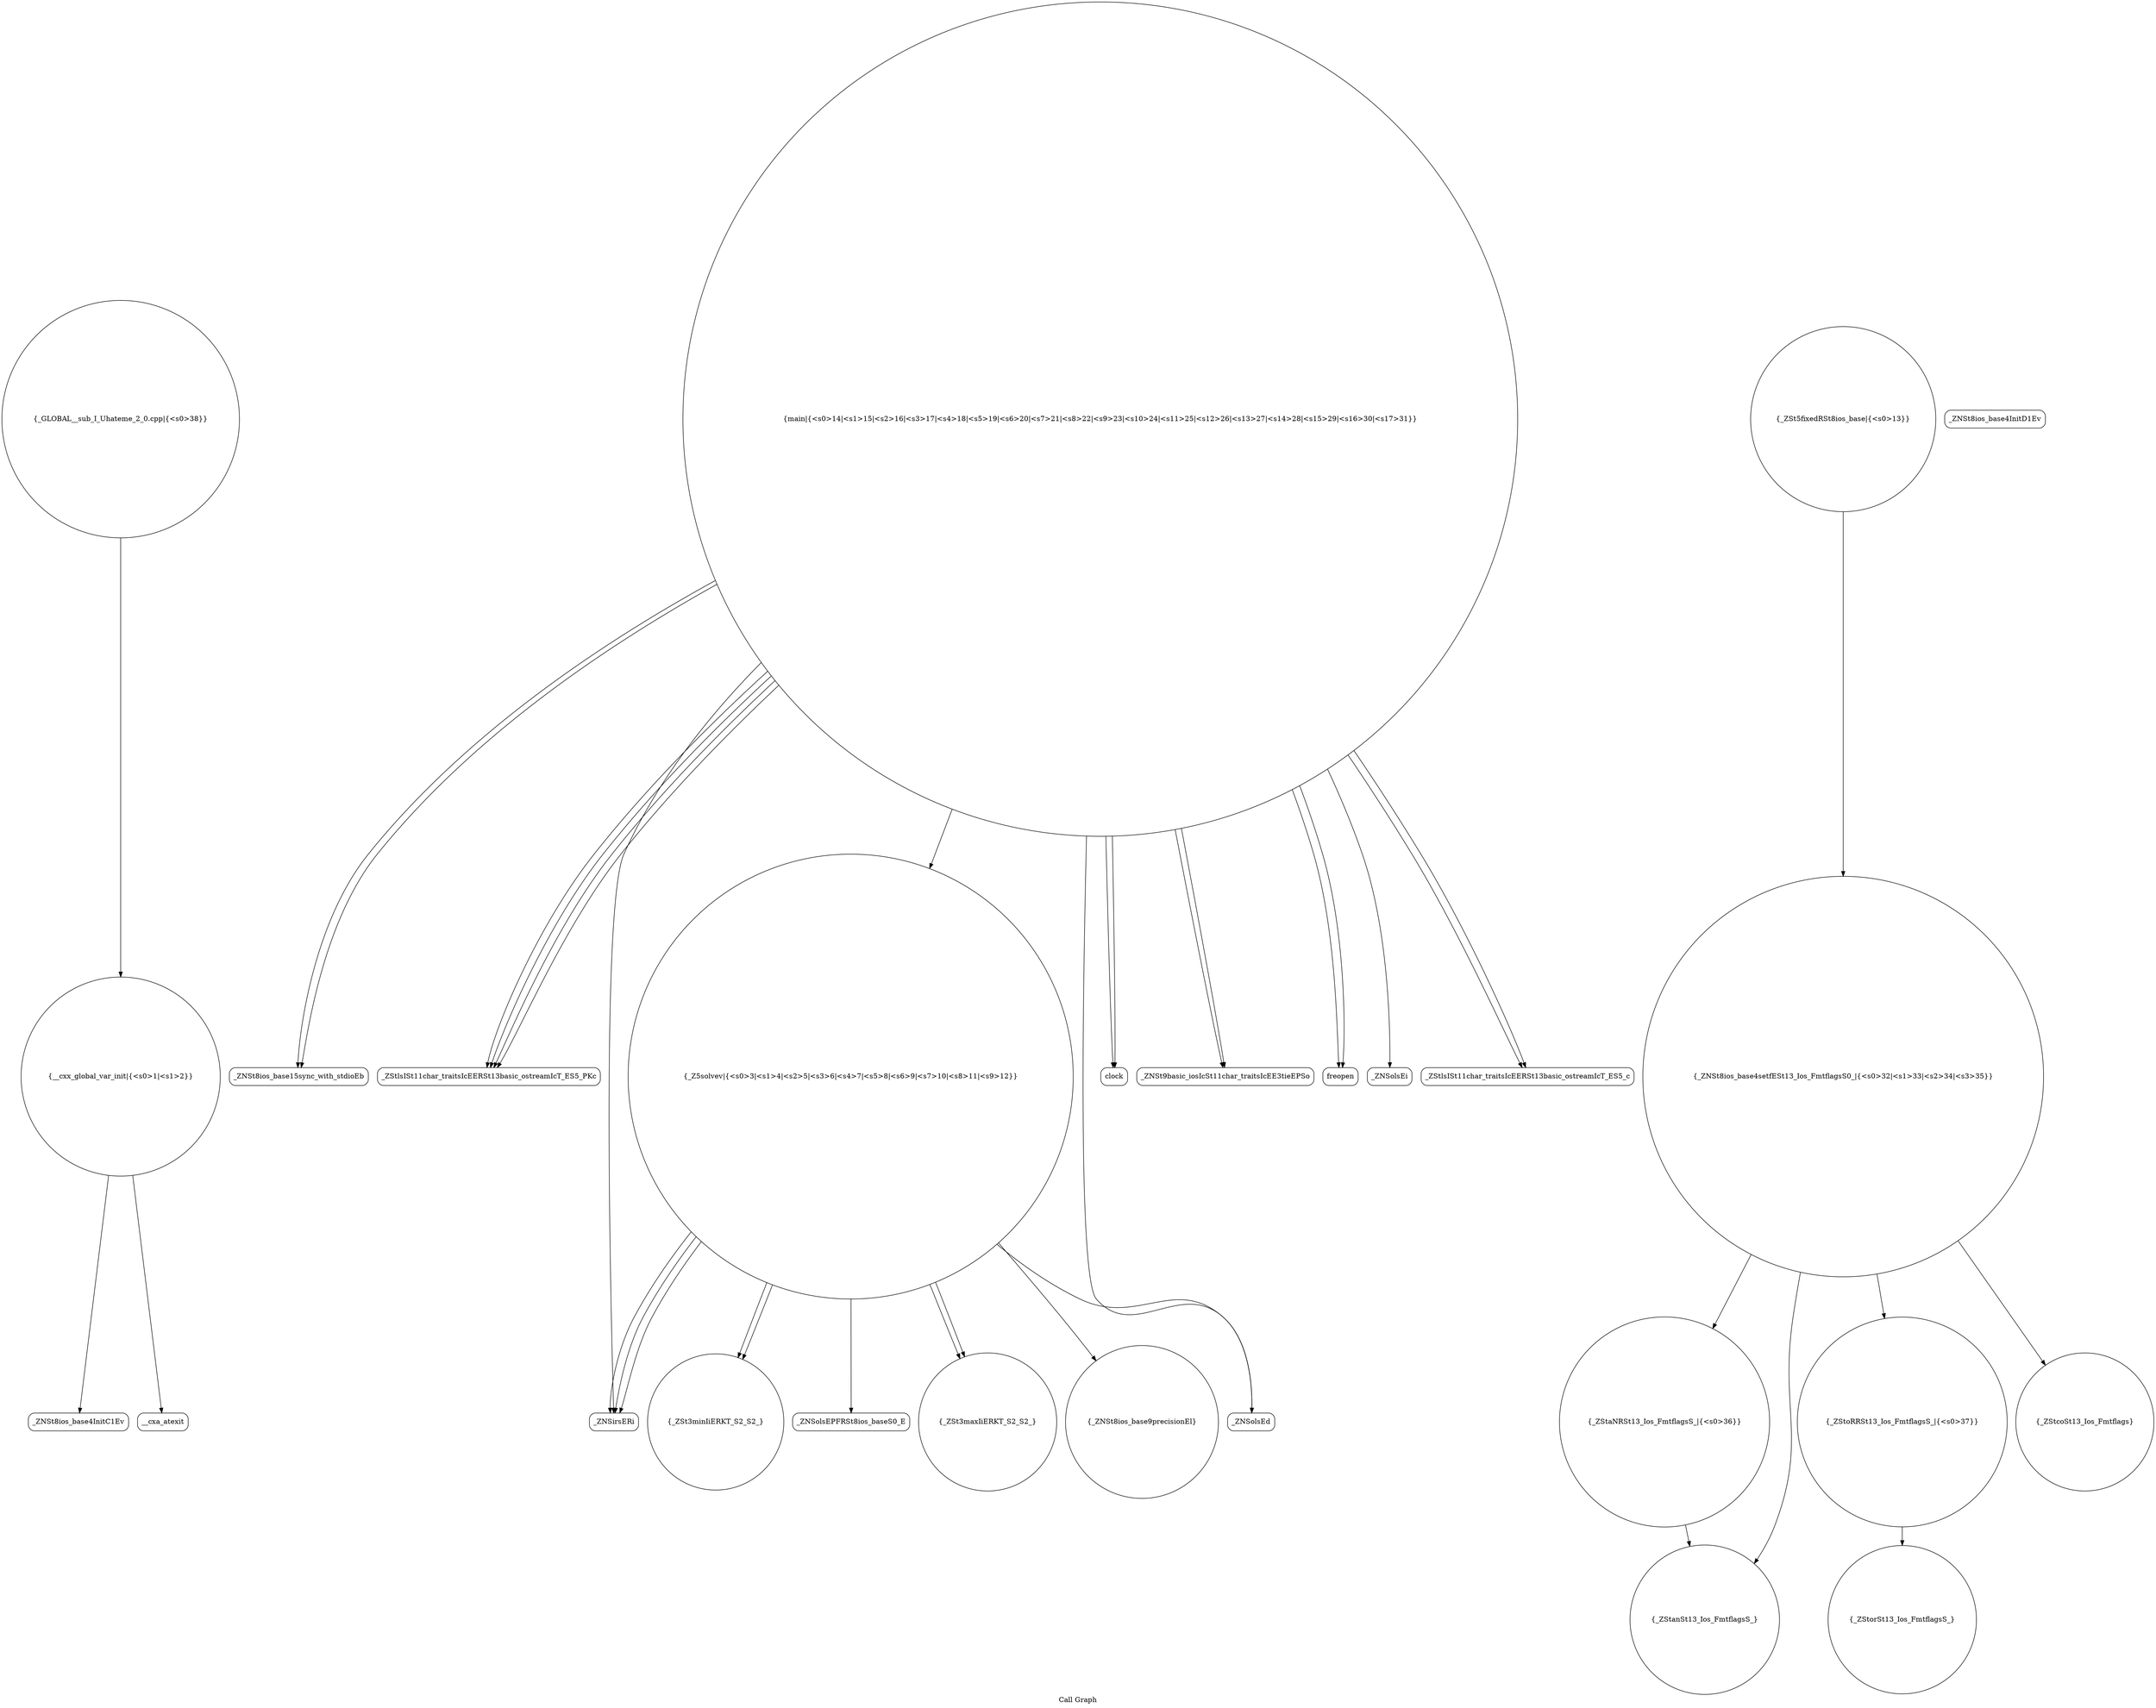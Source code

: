 digraph "Call Graph" {
	label="Call Graph";

	Node0x5564a53122b0 [shape=record,shape=circle,label="{__cxx_global_var_init|{<s0>1|<s1>2}}"];
	Node0x5564a53122b0:s0 -> Node0x5564a5312740[color=black];
	Node0x5564a53122b0:s1 -> Node0x5564a5312840[color=black];
	Node0x5564a53133c0 [shape=record,shape=circle,label="{_GLOBAL__sub_I_Uhateme_2_0.cpp|{<s0>38}}"];
	Node0x5564a53133c0:s0 -> Node0x5564a53122b0[color=black];
	Node0x5564a5312a40 [shape=record,shape=circle,label="{_ZSt3minIiERKT_S2_S2_}"];
	Node0x5564a5312dc0 [shape=record,shape=Mrecord,label="{_ZNSt8ios_base15sync_with_stdioEb}"];
	Node0x5564a5313140 [shape=record,shape=circle,label="{_ZStaNRSt13_Ios_FmtflagsS_|{<s0>36}}"];
	Node0x5564a5313140:s0 -> Node0x5564a53132c0[color=black];
	Node0x5564a53127c0 [shape=record,shape=Mrecord,label="{_ZNSt8ios_base4InitD1Ev}"];
	Node0x5564a5312b40 [shape=record,shape=Mrecord,label="{_ZNSolsEPFRSt8ios_baseS0_E}"];
	Node0x5564a5312ec0 [shape=record,shape=Mrecord,label="{_ZStlsISt11char_traitsIcEERSt13basic_ostreamIcT_ES5_PKc}"];
	Node0x5564a5313240 [shape=record,shape=circle,label="{_ZStoRRSt13_Ios_FmtflagsS_|{<s0>37}}"];
	Node0x5564a5313240:s0 -> Node0x5564a5313340[color=black];
	Node0x5564a53128c0 [shape=record,shape=circle,label="{_Z5solvev|{<s0>3|<s1>4|<s2>5|<s3>6|<s4>7|<s5>8|<s6>9|<s7>10|<s8>11|<s9>12}}"];
	Node0x5564a53128c0:s0 -> Node0x5564a5312940[color=black];
	Node0x5564a53128c0:s1 -> Node0x5564a5312940[color=black];
	Node0x5564a53128c0:s2 -> Node0x5564a5312940[color=black];
	Node0x5564a53128c0:s3 -> Node0x5564a53129c0[color=black];
	Node0x5564a53128c0:s4 -> Node0x5564a53129c0[color=black];
	Node0x5564a53128c0:s5 -> Node0x5564a5312a40[color=black];
	Node0x5564a53128c0:s6 -> Node0x5564a5312a40[color=black];
	Node0x5564a53128c0:s7 -> Node0x5564a5312ac0[color=black];
	Node0x5564a53128c0:s8 -> Node0x5564a5312b40[color=black];
	Node0x5564a53128c0:s9 -> Node0x5564a5312c40[color=black];
	Node0x5564a5312c40 [shape=record,shape=Mrecord,label="{_ZNSolsEd}"];
	Node0x5564a5312fc0 [shape=record,shape=Mrecord,label="{clock}"];
	Node0x5564a5313340 [shape=record,shape=circle,label="{_ZStorSt13_Ios_FmtflagsS_}"];
	Node0x5564a53129c0 [shape=record,shape=circle,label="{_ZSt3maxIiERKT_S2_S2_}"];
	Node0x5564a5312d40 [shape=record,shape=Mrecord,label="{_ZNSt9basic_iosIcSt11char_traitsIcEE3tieEPSo}"];
	Node0x5564a53130c0 [shape=record,shape=circle,label="{_ZNSt8ios_base4setfESt13_Ios_FmtflagsS0_|{<s0>32|<s1>33|<s2>34|<s3>35}}"];
	Node0x5564a53130c0:s0 -> Node0x5564a53131c0[color=black];
	Node0x5564a53130c0:s1 -> Node0x5564a5313140[color=black];
	Node0x5564a53130c0:s2 -> Node0x5564a53132c0[color=black];
	Node0x5564a53130c0:s3 -> Node0x5564a5313240[color=black];
	Node0x5564a5312740 [shape=record,shape=Mrecord,label="{_ZNSt8ios_base4InitC1Ev}"];
	Node0x5564a5312ac0 [shape=record,shape=circle,label="{_ZNSt8ios_base9precisionEl}"];
	Node0x5564a5312e40 [shape=record,shape=Mrecord,label="{freopen}"];
	Node0x5564a53131c0 [shape=record,shape=circle,label="{_ZStcoSt13_Ios_Fmtflags}"];
	Node0x5564a5312840 [shape=record,shape=Mrecord,label="{__cxa_atexit}"];
	Node0x5564a5312bc0 [shape=record,shape=circle,label="{_ZSt5fixedRSt8ios_base|{<s0>13}}"];
	Node0x5564a5312bc0:s0 -> Node0x5564a53130c0[color=black];
	Node0x5564a5312f40 [shape=record,shape=Mrecord,label="{_ZNSolsEi}"];
	Node0x5564a53132c0 [shape=record,shape=circle,label="{_ZStanSt13_Ios_FmtflagsS_}"];
	Node0x5564a5312940 [shape=record,shape=Mrecord,label="{_ZNSirsERi}"];
	Node0x5564a5312cc0 [shape=record,shape=circle,label="{main|{<s0>14|<s1>15|<s2>16|<s3>17|<s4>18|<s5>19|<s6>20|<s7>21|<s8>22|<s9>23|<s10>24|<s11>25|<s12>26|<s13>27|<s14>28|<s15>29|<s16>30|<s17>31}}"];
	Node0x5564a5312cc0:s0 -> Node0x5564a5312d40[color=black];
	Node0x5564a5312cc0:s1 -> Node0x5564a5312d40[color=black];
	Node0x5564a5312cc0:s2 -> Node0x5564a5312dc0[color=black];
	Node0x5564a5312cc0:s3 -> Node0x5564a5312dc0[color=black];
	Node0x5564a5312cc0:s4 -> Node0x5564a5312e40[color=black];
	Node0x5564a5312cc0:s5 -> Node0x5564a5312e40[color=black];
	Node0x5564a5312cc0:s6 -> Node0x5564a5312940[color=black];
	Node0x5564a5312cc0:s7 -> Node0x5564a5312ec0[color=black];
	Node0x5564a5312cc0:s8 -> Node0x5564a5312f40[color=black];
	Node0x5564a5312cc0:s9 -> Node0x5564a5312ec0[color=black];
	Node0x5564a5312cc0:s10 -> Node0x5564a5312fc0[color=black];
	Node0x5564a5312cc0:s11 -> Node0x5564a53128c0[color=black];
	Node0x5564a5312cc0:s12 -> Node0x5564a5312fc0[color=black];
	Node0x5564a5312cc0:s13 -> Node0x5564a5313040[color=black];
	Node0x5564a5312cc0:s14 -> Node0x5564a5312ec0[color=black];
	Node0x5564a5312cc0:s15 -> Node0x5564a5312c40[color=black];
	Node0x5564a5312cc0:s16 -> Node0x5564a5312ec0[color=black];
	Node0x5564a5312cc0:s17 -> Node0x5564a5313040[color=black];
	Node0x5564a5313040 [shape=record,shape=Mrecord,label="{_ZStlsISt11char_traitsIcEERSt13basic_ostreamIcT_ES5_c}"];
}
